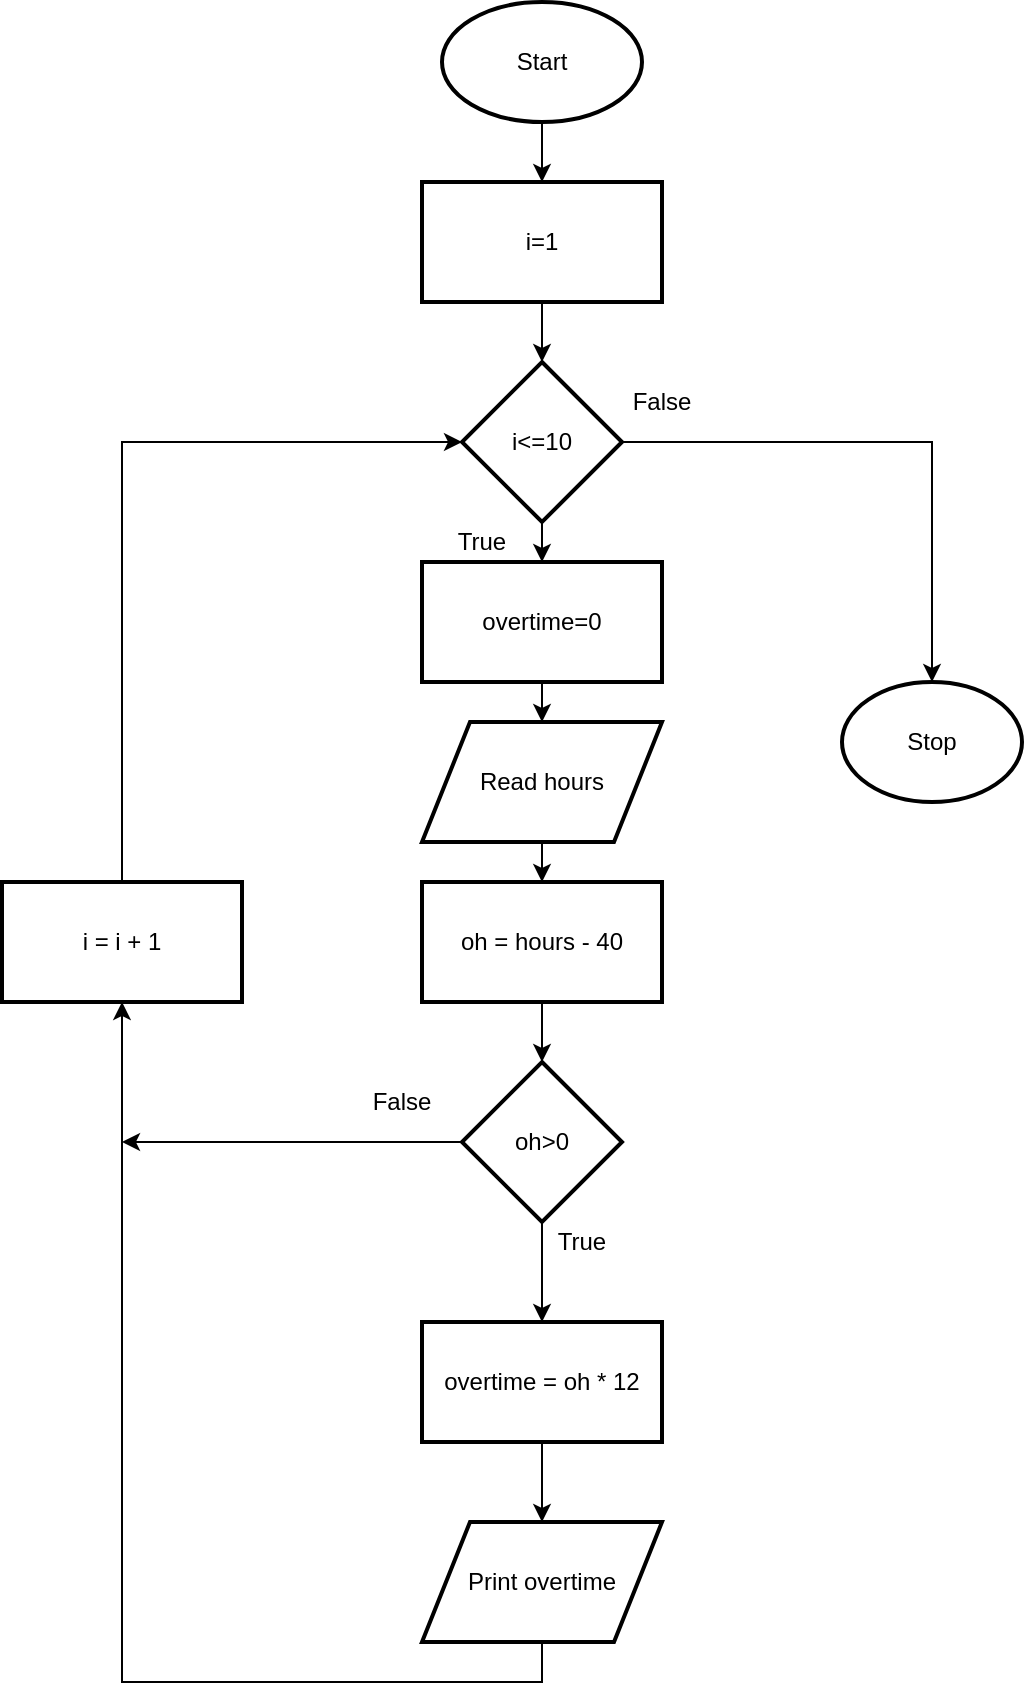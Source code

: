 <mxfile version="13.4.5" type="device"><diagram id="CJmSQ0iNJ0y0Uo6NP12y" name="Page-1"><mxGraphModel dx="637" dy="1365" grid="1" gridSize="10" guides="1" tooltips="1" connect="1" arrows="1" fold="1" page="1" pageScale="1" pageWidth="1169" pageHeight="827" math="0" shadow="0"><root><mxCell id="0"/><mxCell id="1" parent="0"/><mxCell id="FMiqT0GvjM0Q2khJEmvu-2" value="" style="edgeStyle=orthogonalEdgeStyle;rounded=0;orthogonalLoop=1;jettySize=auto;html=1;" parent="1" source="FMiqT0GvjM0Q2khJEmvu-1" target="2" edge="1"><mxGeometry relative="1" as="geometry"/></mxCell><mxCell id="FMiqT0GvjM0Q2khJEmvu-1" value="Start" style="strokeWidth=2;html=1;shape=mxgraph.flowchart.start_1;whiteSpace=wrap;" parent="1" vertex="1"><mxGeometry x="450" y="-10" width="100" height="60" as="geometry"/></mxCell><mxCell id="FMiqT0GvjM0Q2khJEmvu-4" value="" style="edgeStyle=orthogonalEdgeStyle;rounded=0;orthogonalLoop=1;jettySize=auto;html=1;" parent="1" source="2" target="FMiqT0GvjM0Q2khJEmvu-3" edge="1"><mxGeometry relative="1" as="geometry"/></mxCell><mxCell id="2" value="i=1" style="whiteSpace=wrap;html=1;strokeWidth=2;" parent="1" vertex="1"><mxGeometry x="440" y="80" width="120" height="60" as="geometry"/></mxCell><mxCell id="FMiqT0GvjM0Q2khJEmvu-20" value="" style="edgeStyle=orthogonalEdgeStyle;rounded=0;orthogonalLoop=1;jettySize=auto;html=1;entryX=0.5;entryY=0;entryDx=0;entryDy=0;" parent="1" source="FMiqT0GvjM0Q2khJEmvu-3" target="FMiqT0GvjM0Q2khJEmvu-21" edge="1"><mxGeometry relative="1" as="geometry"><mxPoint x="780" y="340" as="targetPoint"/></mxGeometry></mxCell><mxCell id="rsONMxkZm61bxC52dU8M-6" value="" style="edgeStyle=orthogonalEdgeStyle;rounded=0;orthogonalLoop=1;jettySize=auto;html=1;" edge="1" parent="1" source="FMiqT0GvjM0Q2khJEmvu-3" target="rsONMxkZm61bxC52dU8M-5"><mxGeometry relative="1" as="geometry"/></mxCell><mxCell id="FMiqT0GvjM0Q2khJEmvu-3" value="i&amp;lt;=10" style="rhombus;whiteSpace=wrap;html=1;strokeWidth=2;" parent="1" vertex="1"><mxGeometry x="460" y="170" width="80" height="80" as="geometry"/></mxCell><mxCell id="FMiqT0GvjM0Q2khJEmvu-10" value="" style="edgeStyle=orthogonalEdgeStyle;rounded=0;orthogonalLoop=1;jettySize=auto;html=1;" parent="1" source="FMiqT0GvjM0Q2khJEmvu-5" target="FMiqT0GvjM0Q2khJEmvu-9" edge="1"><mxGeometry relative="1" as="geometry"/></mxCell><mxCell id="FMiqT0GvjM0Q2khJEmvu-5" value="Read hours" style="shape=parallelogram;perimeter=parallelogramPerimeter;whiteSpace=wrap;html=1;strokeWidth=2;" parent="1" vertex="1"><mxGeometry x="440" y="350" width="120" height="60" as="geometry"/></mxCell><mxCell id="FMiqT0GvjM0Q2khJEmvu-12" value="" style="edgeStyle=orthogonalEdgeStyle;rounded=0;orthogonalLoop=1;jettySize=auto;html=1;" parent="1" source="FMiqT0GvjM0Q2khJEmvu-9" target="FMiqT0GvjM0Q2khJEmvu-11" edge="1"><mxGeometry relative="1" as="geometry"/></mxCell><mxCell id="FMiqT0GvjM0Q2khJEmvu-9" value="oh = hours - 40" style="whiteSpace=wrap;html=1;strokeWidth=2;" parent="1" vertex="1"><mxGeometry x="440" y="430" width="120" height="60" as="geometry"/></mxCell><mxCell id="FMiqT0GvjM0Q2khJEmvu-14" value="" style="edgeStyle=orthogonalEdgeStyle;rounded=0;orthogonalLoop=1;jettySize=auto;html=1;" parent="1" source="FMiqT0GvjM0Q2khJEmvu-11" target="FMiqT0GvjM0Q2khJEmvu-13" edge="1"><mxGeometry relative="1" as="geometry"/></mxCell><mxCell id="FMiqT0GvjM0Q2khJEmvu-17" style="edgeStyle=orthogonalEdgeStyle;rounded=0;orthogonalLoop=1;jettySize=auto;html=1;exitX=0;exitY=0.5;exitDx=0;exitDy=0;" parent="1" source="FMiqT0GvjM0Q2khJEmvu-11" edge="1"><mxGeometry relative="1" as="geometry"><mxPoint x="290" y="560" as="targetPoint"/></mxGeometry></mxCell><mxCell id="FMiqT0GvjM0Q2khJEmvu-11" value="oh&amp;gt;0" style="rhombus;whiteSpace=wrap;html=1;strokeWidth=2;" parent="1" vertex="1"><mxGeometry x="460" y="520" width="80" height="80" as="geometry"/></mxCell><mxCell id="rsONMxkZm61bxC52dU8M-3" value="" style="edgeStyle=orthogonalEdgeStyle;rounded=0;orthogonalLoop=1;jettySize=auto;html=1;" edge="1" parent="1" source="FMiqT0GvjM0Q2khJEmvu-13" target="rsONMxkZm61bxC52dU8M-2"><mxGeometry relative="1" as="geometry"/></mxCell><mxCell id="FMiqT0GvjM0Q2khJEmvu-13" value="overtime = oh * 12" style="whiteSpace=wrap;html=1;strokeWidth=2;" parent="1" vertex="1"><mxGeometry x="440" y="650" width="120" height="60" as="geometry"/></mxCell><mxCell id="FMiqT0GvjM0Q2khJEmvu-18" style="edgeStyle=orthogonalEdgeStyle;rounded=0;orthogonalLoop=1;jettySize=auto;html=1;exitX=0.5;exitY=0;exitDx=0;exitDy=0;entryX=0;entryY=0.5;entryDx=0;entryDy=0;" parent="1" source="FMiqT0GvjM0Q2khJEmvu-15" target="FMiqT0GvjM0Q2khJEmvu-3" edge="1"><mxGeometry relative="1" as="geometry"/></mxCell><mxCell id="FMiqT0GvjM0Q2khJEmvu-15" value="i = i + 1" style="whiteSpace=wrap;html=1;strokeWidth=2;" parent="1" vertex="1"><mxGeometry x="230" y="430" width="120" height="60" as="geometry"/></mxCell><mxCell id="FMiqT0GvjM0Q2khJEmvu-21" value="Stop" style="ellipse;whiteSpace=wrap;html=1;strokeWidth=2;" parent="1" vertex="1"><mxGeometry x="650" y="330" width="90" height="60" as="geometry"/></mxCell><mxCell id="FMiqT0GvjM0Q2khJEmvu-23" value="False" style="text;html=1;strokeColor=none;fillColor=none;align=center;verticalAlign=middle;whiteSpace=wrap;rounded=0;" parent="1" vertex="1"><mxGeometry x="540" y="180" width="40" height="20" as="geometry"/></mxCell><mxCell id="FMiqT0GvjM0Q2khJEmvu-24" value="False" style="text;html=1;strokeColor=none;fillColor=none;align=center;verticalAlign=middle;whiteSpace=wrap;rounded=0;" parent="1" vertex="1"><mxGeometry x="410" y="530" width="40" height="20" as="geometry"/></mxCell><mxCell id="FMiqT0GvjM0Q2khJEmvu-25" value="True" style="text;html=1;strokeColor=none;fillColor=none;align=center;verticalAlign=middle;whiteSpace=wrap;rounded=0;" parent="1" vertex="1"><mxGeometry x="450" y="250" width="40" height="20" as="geometry"/></mxCell><mxCell id="FMiqT0GvjM0Q2khJEmvu-26" value="True" style="text;html=1;strokeColor=none;fillColor=none;align=center;verticalAlign=middle;whiteSpace=wrap;rounded=0;" parent="1" vertex="1"><mxGeometry x="500" y="600" width="40" height="20" as="geometry"/></mxCell><mxCell id="rsONMxkZm61bxC52dU8M-4" style="edgeStyle=orthogonalEdgeStyle;rounded=0;orthogonalLoop=1;jettySize=auto;html=1;exitX=0.5;exitY=1;exitDx=0;exitDy=0;entryX=0.5;entryY=1;entryDx=0;entryDy=0;" edge="1" parent="1" source="rsONMxkZm61bxC52dU8M-2" target="FMiqT0GvjM0Q2khJEmvu-15"><mxGeometry relative="1" as="geometry"/></mxCell><mxCell id="rsONMxkZm61bxC52dU8M-2" value="Print overtime" style="shape=parallelogram;perimeter=parallelogramPerimeter;whiteSpace=wrap;html=1;strokeWidth=2;" vertex="1" parent="1"><mxGeometry x="440" y="750" width="120" height="60" as="geometry"/></mxCell><mxCell id="rsONMxkZm61bxC52dU8M-7" style="edgeStyle=orthogonalEdgeStyle;rounded=0;orthogonalLoop=1;jettySize=auto;html=1;exitX=0.5;exitY=1;exitDx=0;exitDy=0;entryX=0.5;entryY=0;entryDx=0;entryDy=0;" edge="1" parent="1" source="rsONMxkZm61bxC52dU8M-5" target="FMiqT0GvjM0Q2khJEmvu-5"><mxGeometry relative="1" as="geometry"/></mxCell><mxCell id="rsONMxkZm61bxC52dU8M-5" value="overtime=0" style="whiteSpace=wrap;html=1;strokeWidth=2;" vertex="1" parent="1"><mxGeometry x="440" y="270" width="120" height="60" as="geometry"/></mxCell></root></mxGraphModel></diagram></mxfile>